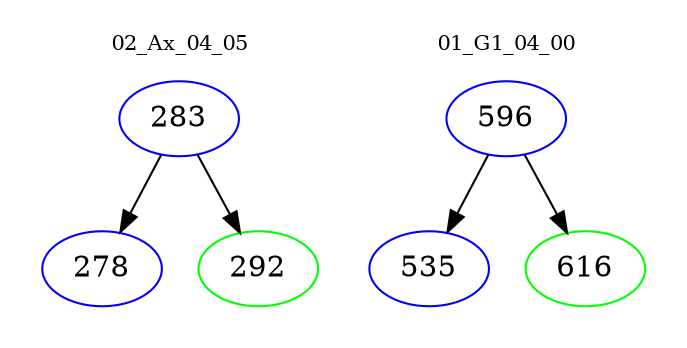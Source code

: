 digraph{
subgraph cluster_0 {
color = white
label = "02_Ax_04_05";
fontsize=10;
T0_283 [label="283", color="blue"]
T0_283 -> T0_278 [color="black"]
T0_278 [label="278", color="blue"]
T0_283 -> T0_292 [color="black"]
T0_292 [label="292", color="green"]
}
subgraph cluster_1 {
color = white
label = "01_G1_04_00";
fontsize=10;
T1_596 [label="596", color="blue"]
T1_596 -> T1_535 [color="black"]
T1_535 [label="535", color="blue"]
T1_596 -> T1_616 [color="black"]
T1_616 [label="616", color="green"]
}
}
